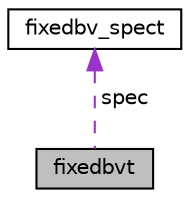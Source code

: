 digraph "fixedbvt"
{
 // LATEX_PDF_SIZE
  bgcolor="transparent";
  edge [fontname="Helvetica",fontsize="10",labelfontname="Helvetica",labelfontsize="10"];
  node [fontname="Helvetica",fontsize="10",shape=record];
  Node1 [label="fixedbvt",height=0.2,width=0.4,color="black", fillcolor="grey75", style="filled", fontcolor="black",tooltip=" "];
  Node2 -> Node1 [dir="back",color="darkorchid3",fontsize="10",style="dashed",label=" spec" ,fontname="Helvetica"];
  Node2 [label="fixedbv_spect",height=0.2,width=0.4,color="black",URL="$classfixedbv__spect.html",tooltip=" "];
}
